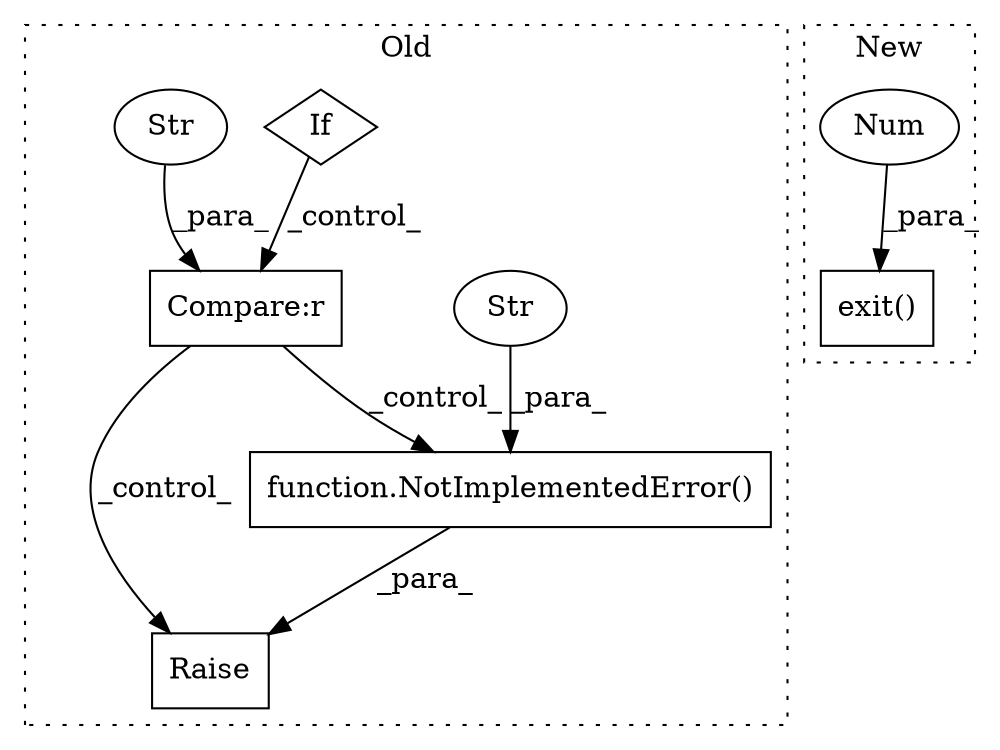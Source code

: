 digraph G {
subgraph cluster0 {
1 [label="Raise" a="91" s="4106" l="6" shape="box"];
4 [label="Compare:r" a="40" s="3799" l="15" shape="box"];
5 [label="If" a="96" s="3097" l="3" shape="diamond"];
6 [label="function.NotImplementedError()" a="75" s="4112,4212" l="33,1" shape="box"];
7 [label="Str" a="66" s="4145" l="67" shape="ellipse"];
8 [label="Str" a="66" s="3807" l="7" shape="ellipse"];
label = "Old";
style="dotted";
}
subgraph cluster1 {
2 [label="exit()" a="75" s="3487,3497" l="9,1" shape="box"];
3 [label="Num" a="76" s="3496" l="1" shape="ellipse"];
label = "New";
style="dotted";
}
3 -> 2 [label="_para_"];
4 -> 6 [label="_control_"];
4 -> 1 [label="_control_"];
5 -> 4 [label="_control_"];
6 -> 1 [label="_para_"];
7 -> 6 [label="_para_"];
8 -> 4 [label="_para_"];
}